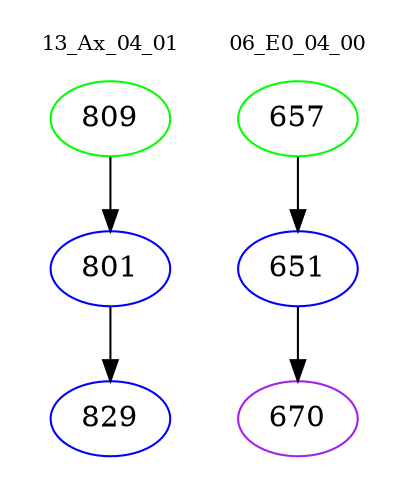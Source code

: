 digraph{
subgraph cluster_0 {
color = white
label = "13_Ax_04_01";
fontsize=10;
T0_809 [label="809", color="green"]
T0_809 -> T0_801 [color="black"]
T0_801 [label="801", color="blue"]
T0_801 -> T0_829 [color="black"]
T0_829 [label="829", color="blue"]
}
subgraph cluster_1 {
color = white
label = "06_E0_04_00";
fontsize=10;
T1_657 [label="657", color="green"]
T1_657 -> T1_651 [color="black"]
T1_651 [label="651", color="blue"]
T1_651 -> T1_670 [color="black"]
T1_670 [label="670", color="purple"]
}
}
